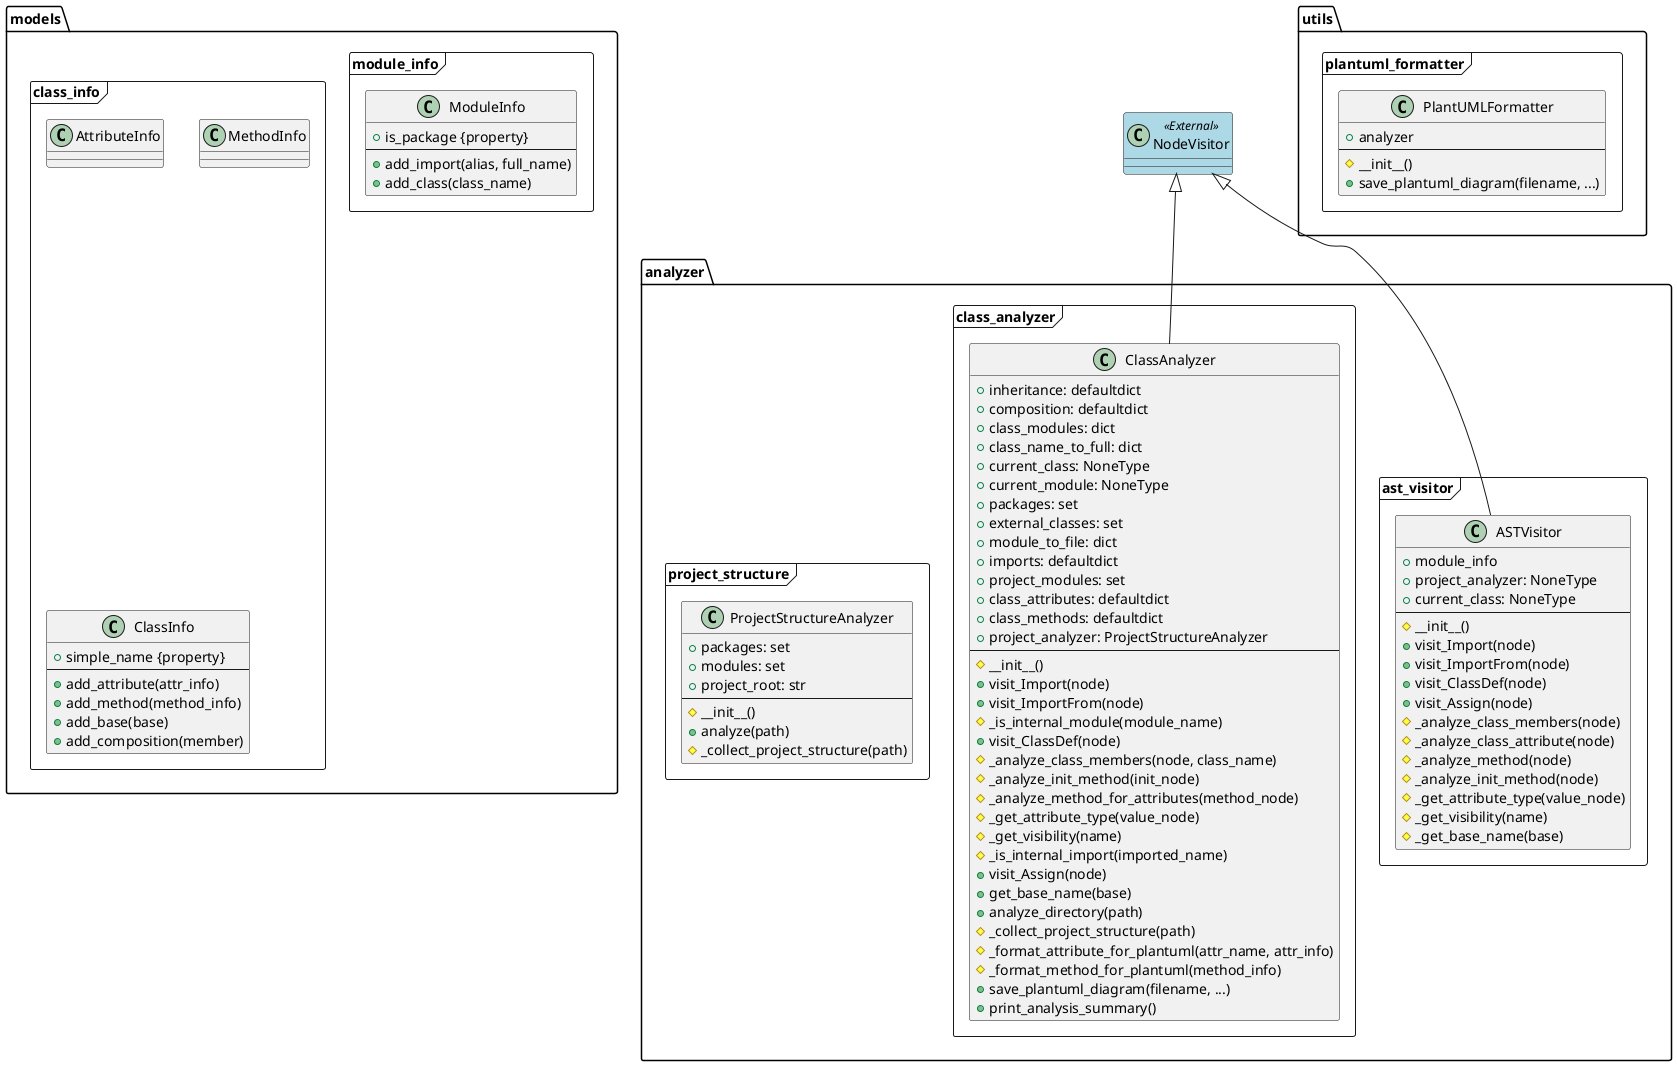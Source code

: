 @startuml

skinparam class {
  BackgroundColor<<External>> LightBlue
}

package utils <<Folder>> {
  frame plantuml_formatter {
    class utils_plantuml_formatter_PlantUMLFormatter as "PlantUMLFormatter" {
      +analyzer
      --
      #__init__()
      +save_plantuml_diagram(filename, ...)
    }
  }

}

package models <<Folder>> {
  frame module_info {
    class models_module_info_ModuleInfo as "ModuleInfo" {
      +is_package {property}
      --
      +add_import(alias, full_name)
      +add_class(class_name)
    }
  }

  frame class_info {
    class models_class_info_AttributeInfo as "AttributeInfo" {
    }
    class models_class_info_MethodInfo as "MethodInfo" {
    }
    class models_class_info_ClassInfo as "ClassInfo" {
      +simple_name {property}
      --
      +add_attribute(attr_info)
      +add_method(method_info)
      +add_base(base)
      +add_composition(member)
    }
  }

}

package analyzer <<Folder>> {
  frame ast_visitor {
    class analyzer_ast_visitor_ASTVisitor as "ASTVisitor" {
      +module_info
      +project_analyzer: NoneType
      +current_class: NoneType
      --
      #__init__()
      +visit_Import(node)
      +visit_ImportFrom(node)
      +visit_ClassDef(node)
      +visit_Assign(node)
      #_analyze_class_members(node)
      #_analyze_class_attribute(node)
      #_analyze_method(node)
      #_analyze_init_method(node)
      #_get_attribute_type(value_node)
      #_get_visibility(name)
      #_get_base_name(base)
    }
  }

  frame class_analyzer {
    class analyzer_class_analyzer_ClassAnalyzer as "ClassAnalyzer" {
      +inheritance: defaultdict
      +composition: defaultdict
      +class_modules: dict
      +class_name_to_full: dict
      +current_class: NoneType
      +current_module: NoneType
      +packages: set
      +external_classes: set
      +module_to_file: dict
      +imports: defaultdict
      +project_modules: set
      +class_attributes: defaultdict
      +class_methods: defaultdict
      +project_analyzer: ProjectStructureAnalyzer
      --
      #__init__()
      +visit_Import(node)
      +visit_ImportFrom(node)
      #_is_internal_module(module_name)
      +visit_ClassDef(node)
      #_analyze_class_members(node, class_name)
      #_analyze_init_method(init_node)
      #_analyze_method_for_attributes(method_node)
      #_get_attribute_type(value_node)
      #_get_visibility(name)
      #_is_internal_import(imported_name)
      +visit_Assign(node)
      +get_base_name(base)
      +analyze_directory(path)
      #_collect_project_structure(path)
      #_format_attribute_for_plantuml(attr_name, attr_info)
      #_format_method_for_plantuml(method_info)
      +save_plantuml_diagram(filename, ...)
      +print_analysis_summary()
    }
  }

  frame project_structure {
    class analyzer_project_structure_ProjectStructureAnalyzer as "ProjectStructureAnalyzer" {
      +packages: set
      +modules: set
      +project_root: str
      --
      #__init__()
      +analyze(path)
      #_collect_project_structure(path)
    }
  }

}

class ast_NodeVisitor as "NodeVisitor" <<External>>
ast_NodeVisitor <|-- analyzer_ast_visitor_ASTVisitor
ast_NodeVisitor <|-- analyzer_class_analyzer_ClassAnalyzer

@enduml

